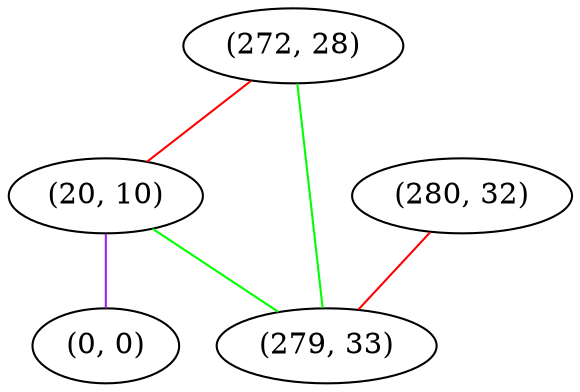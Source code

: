 graph "" {
"(272, 28)";
"(20, 10)";
"(280, 32)";
"(0, 0)";
"(279, 33)";
"(272, 28)" -- "(20, 10)"  [color=red, key=0, weight=1];
"(272, 28)" -- "(279, 33)"  [color=green, key=0, weight=2];
"(20, 10)" -- "(0, 0)"  [color=purple, key=0, weight=4];
"(20, 10)" -- "(279, 33)"  [color=green, key=0, weight=2];
"(280, 32)" -- "(279, 33)"  [color=red, key=0, weight=1];
}
